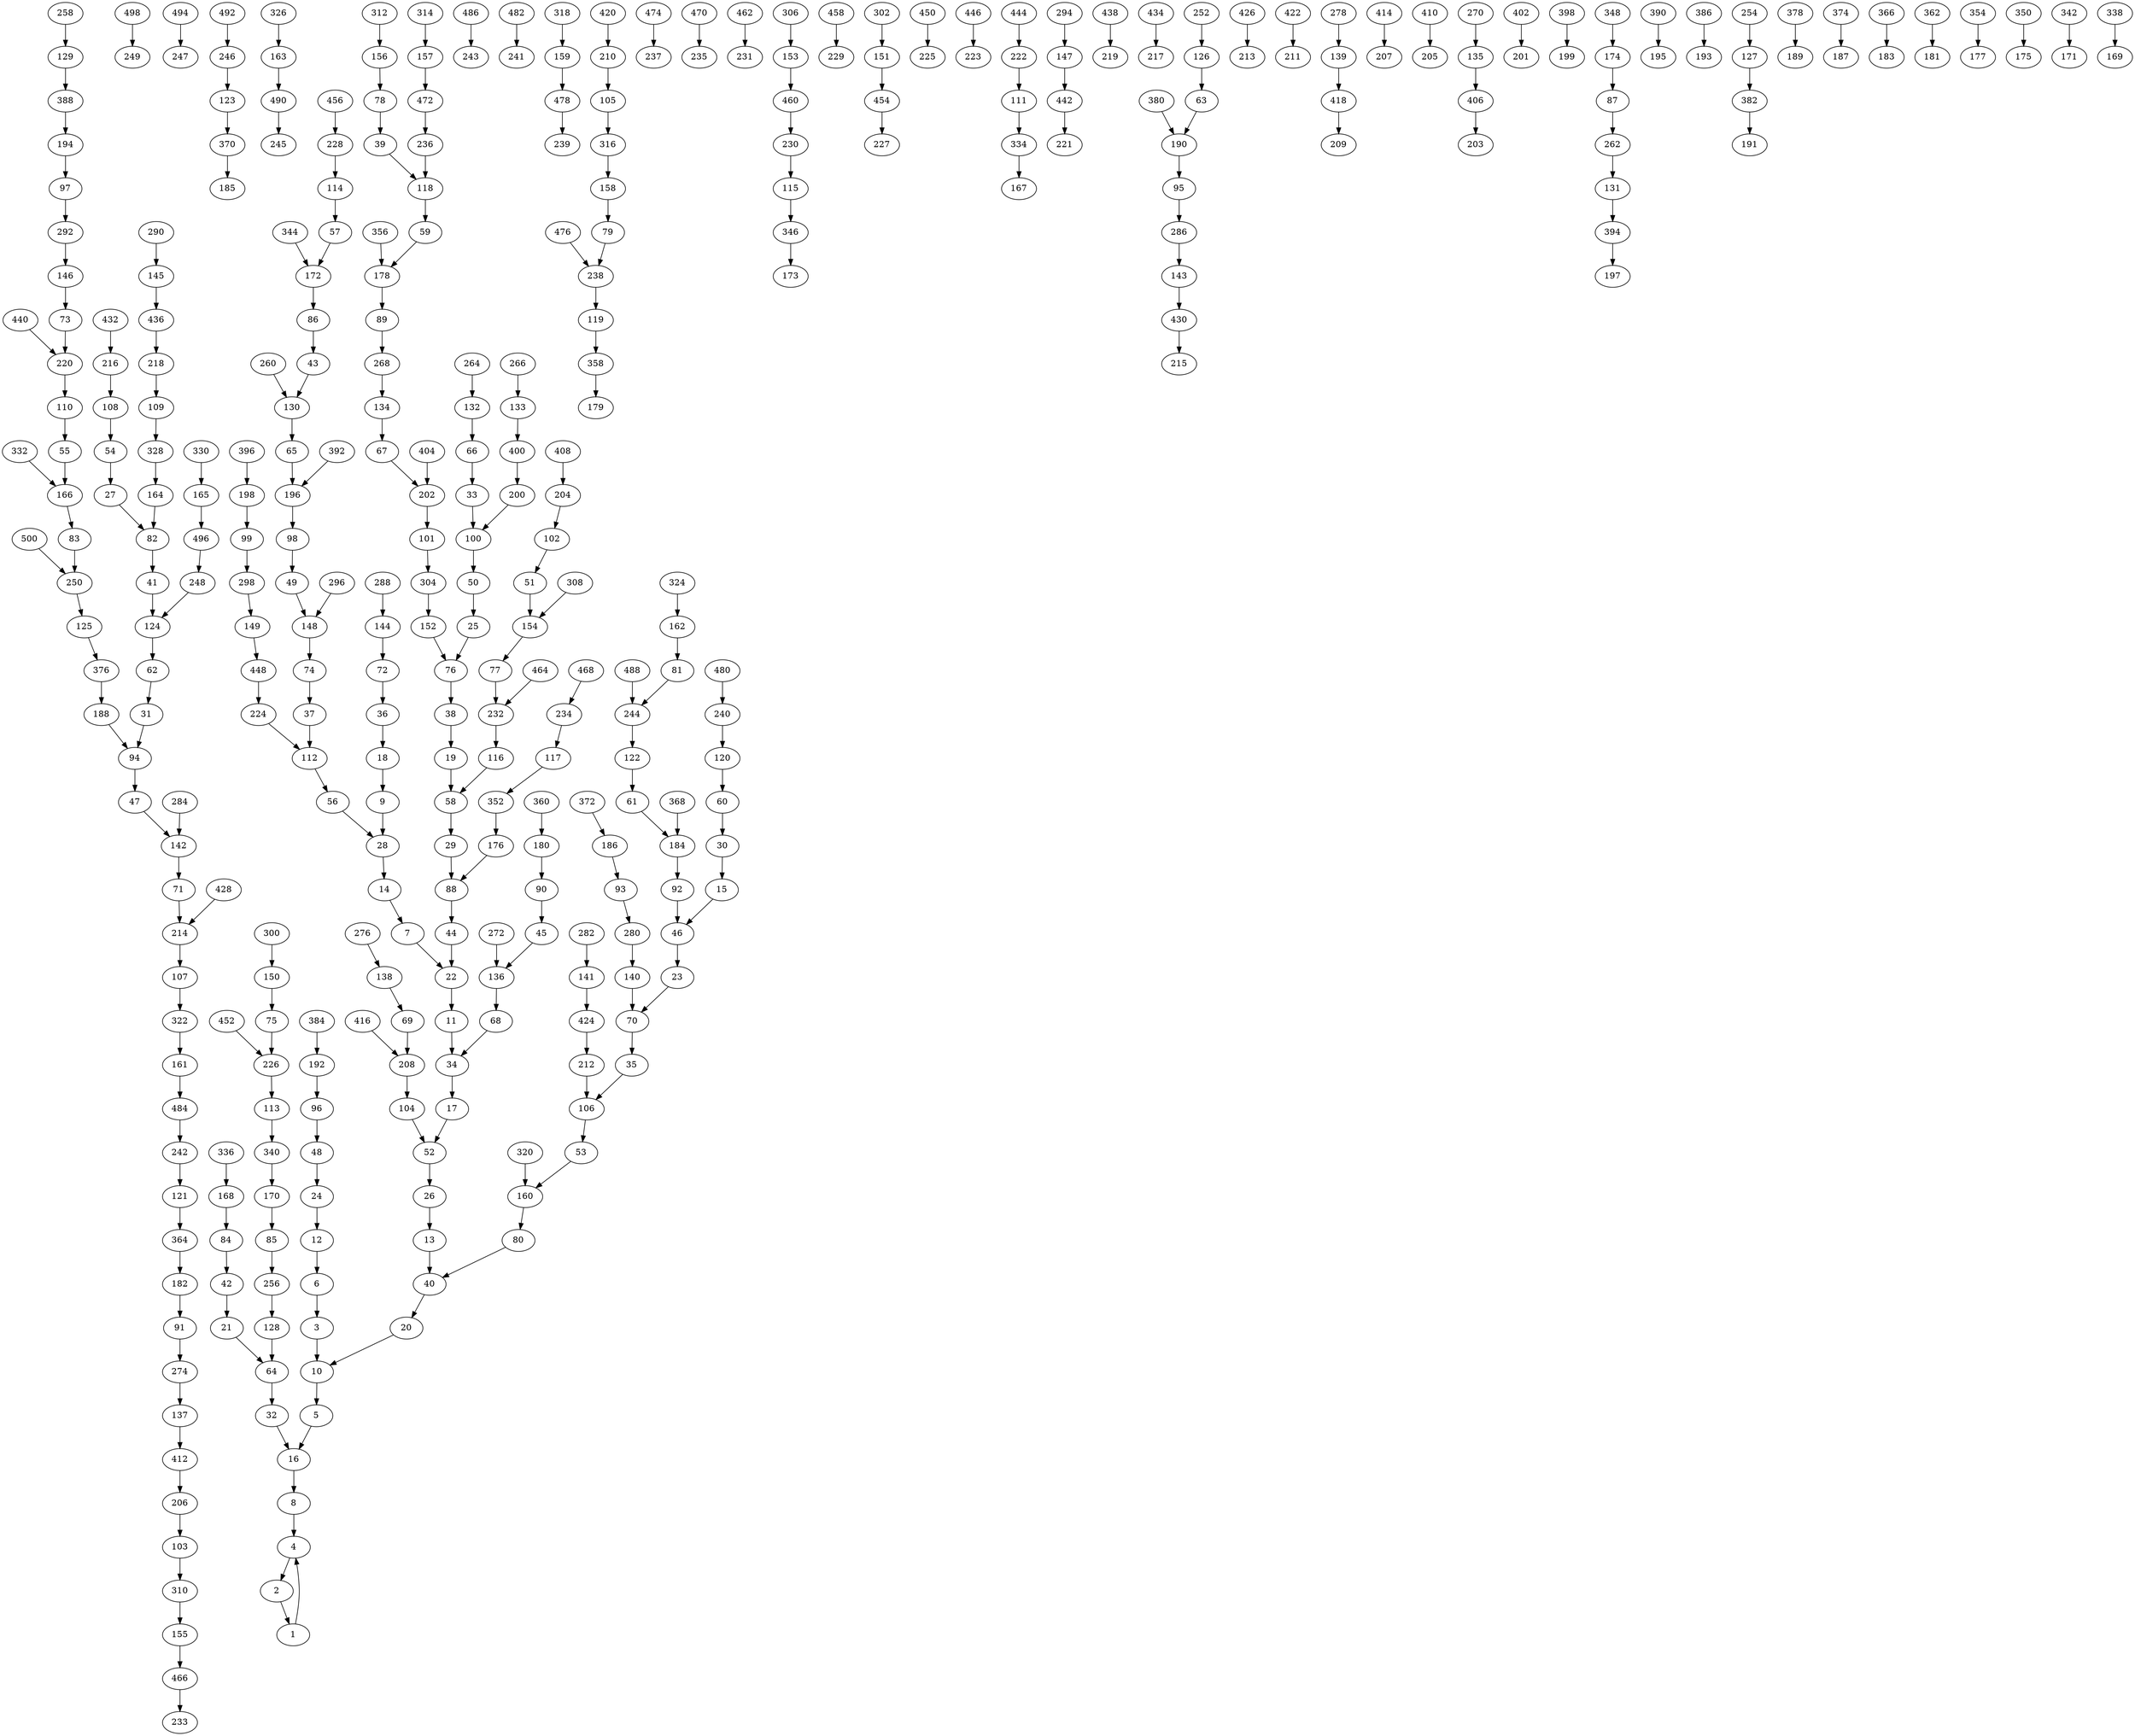 digraph G {
500 -> 250;
498 -> 249;
496 -> 248;
494 -> 247;
492 -> 246;
490 -> 245;
488 -> 244;
486 -> 243;
484 -> 242;
482 -> 241;
480 -> 240;
478 -> 239;
476 -> 238;
474 -> 237;
472 -> 236;
470 -> 235;
468 -> 234;
466 -> 233;
464 -> 232;
462 -> 231;
460 -> 230;
458 -> 229;
456 -> 228;
454 -> 227;
452 -> 226;
450 -> 225;
448 -> 224;
446 -> 223;
444 -> 222;
442 -> 221;
440 -> 220;
438 -> 219;
436 -> 218;
434 -> 217;
432 -> 216;
430 -> 215;
428 -> 214;
426 -> 213;
424 -> 212;
422 -> 211;
420 -> 210;
418 -> 209;
416 -> 208;
414 -> 207;
412 -> 206;
410 -> 205;
408 -> 204;
406 -> 203;
404 -> 202;
402 -> 201;
400 -> 200;
398 -> 199;
396 -> 198;
394 -> 197;
392 -> 196;
390 -> 195;
388 -> 194;
386 -> 193;
384 -> 192;
382 -> 191;
380 -> 190;
378 -> 189;
376 -> 188;
374 -> 187;
372 -> 186;
370 -> 185;
368 -> 184;
366 -> 183;
364 -> 182;
362 -> 181;
360 -> 180;
358 -> 179;
356 -> 178;
354 -> 177;
352 -> 176;
350 -> 175;
348 -> 174;
346 -> 173;
344 -> 172;
342 -> 171;
340 -> 170;
338 -> 169;
336 -> 168;
334 -> 167;
332 -> 166;
330 -> 165;
328 -> 164;
326 -> 163;
324 -> 162;
322 -> 161;
320 -> 160;
318 -> 159;
316 -> 158;
314 -> 157;
312 -> 156;
310 -> 155;
308 -> 154;
306 -> 153;
304 -> 152;
302 -> 151;
300 -> 150;
298 -> 149;
296 -> 148;
294 -> 147;
292 -> 146;
290 -> 145;
288 -> 144;
286 -> 143;
284 -> 142;
282 -> 141;
280 -> 140;
278 -> 139;
276 -> 138;
274 -> 137;
272 -> 136;
270 -> 135;
268 -> 134;
266 -> 133;
264 -> 132;
262 -> 131;
260 -> 130;
258 -> 129;
256 -> 128;
254 -> 127;
252 -> 126;
250 -> 125;
248 -> 124;
246 -> 123;
244 -> 122;
242 -> 121;
240 -> 120;
238 -> 119;
236 -> 118;
234 -> 117;
232 -> 116;
230 -> 115;
228 -> 114;
226 -> 113;
224 -> 112;
222 -> 111;
220 -> 110;
218 -> 109;
216 -> 108;
214 -> 107;
212 -> 106;
210 -> 105;
208 -> 104;
206 -> 103;
204 -> 102;
202 -> 101;
200 -> 100;
198 -> 99;
196 -> 98;
194 -> 97;
192 -> 96;
190 -> 95;
188 -> 94;
186 -> 93;
184 -> 92;
182 -> 91;
180 -> 90;
178 -> 89;
176 -> 88;
174 -> 87;
172 -> 86;
170 -> 85;
168 -> 84;
166 -> 83;
165 -> 496;
164 -> 82;
163 -> 490;
162 -> 81;
161 -> 484;
160 -> 80;
159 -> 478;
158 -> 79;
157 -> 472;
156 -> 78;
155 -> 466;
154 -> 77;
153 -> 460;
152 -> 76;
151 -> 454;
150 -> 75;
149 -> 448;
148 -> 74;
147 -> 442;
146 -> 73;
145 -> 436;
144 -> 72;
143 -> 430;
142 -> 71;
141 -> 424;
140 -> 70;
139 -> 418;
138 -> 69;
137 -> 412;
136 -> 68;
135 -> 406;
134 -> 67;
133 -> 400;
132 -> 66;
131 -> 394;
130 -> 65;
129 -> 388;
128 -> 64;
127 -> 382;
126 -> 63;
125 -> 376;
124 -> 62;
123 -> 370;
122 -> 61;
121 -> 364;
120 -> 60;
119 -> 358;
118 -> 59;
117 -> 352;
116 -> 58;
115 -> 346;
114 -> 57;
113 -> 340;
112 -> 56;
111 -> 334;
110 -> 55;
109 -> 328;
108 -> 54;
107 -> 322;
106 -> 53;
105 -> 316;
104 -> 52;
103 -> 310;
102 -> 51;
101 -> 304;
100 -> 50;
99 -> 298;
98 -> 49;
97 -> 292;
96 -> 48;
95 -> 286;
94 -> 47;
93 -> 280;
92 -> 46;
91 -> 274;
90 -> 45;
89 -> 268;
88 -> 44;
87 -> 262;
86 -> 43;
85 -> 256;
84 -> 42;
83 -> 250;
82 -> 41;
81 -> 244;
80 -> 40;
79 -> 238;
78 -> 39;
77 -> 232;
76 -> 38;
75 -> 226;
74 -> 37;
73 -> 220;
72 -> 36;
71 -> 214;
70 -> 35;
69 -> 208;
68 -> 34;
67 -> 202;
66 -> 33;
65 -> 196;
64 -> 32;
63 -> 190;
62 -> 31;
61 -> 184;
60 -> 30;
59 -> 178;
58 -> 29;
57 -> 172;
56 -> 28;
55 -> 166;
54 -> 27;
53 -> 160;
52 -> 26;
51 -> 154;
50 -> 25;
49 -> 148;
48 -> 24;
47 -> 142;
46 -> 23;
45 -> 136;
44 -> 22;
43 -> 130;
42 -> 21;
41 -> 124;
40 -> 20;
39 -> 118;
38 -> 19;
37 -> 112;
36 -> 18;
35 -> 106;
34 -> 17;
33 -> 100;
32 -> 16;
31 -> 94;
30 -> 15;
29 -> 88;
28 -> 14;
27 -> 82;
26 -> 13;
25 -> 76;
24 -> 12;
23 -> 70;
22 -> 11;
21 -> 64;
20 -> 10;
19 -> 58;
18 -> 9;
17 -> 52;
16 -> 8;
15 -> 46;
14 -> 7;
13 -> 40;
12 -> 6;
11 -> 34;
10 -> 5;
9 -> 28;
8 -> 4;
7 -> 22;
6 -> 3;
5 -> 16;
4 -> 2;
3 -> 10;
2 -> 1;
1 -> 4;
}
